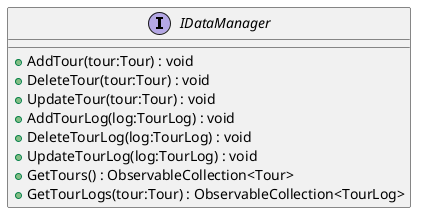 @startuml
interface IDataManager {
    + AddTour(tour:Tour) : void
    + DeleteTour(tour:Tour) : void
    + UpdateTour(tour:Tour) : void
    + AddTourLog(log:TourLog) : void
    + DeleteTourLog(log:TourLog) : void
    + UpdateTourLog(log:TourLog) : void
    + GetTours() : ObservableCollection<Tour>
    + GetTourLogs(tour:Tour) : ObservableCollection<TourLog>
}
@enduml
